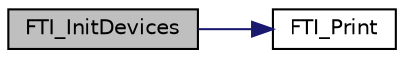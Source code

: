 digraph "FTI_InitDevices"
{
 // LATEX_PDF_SIZE
  edge [fontname="Helvetica",fontsize="10",labelfontname="Helvetica",labelfontsize="10"];
  node [fontname="Helvetica",fontsize="10",shape=record];
  rankdir="LR";
  Node1 [label="FTI_InitDevices",height=0.2,width=0.4,color="black", fillcolor="grey75", style="filled", fontcolor="black",tooltip="Allocates Host buffers which will be used for asynchronous communication with the GPU."];
  Node1 -> Node2 [color="midnightblue",fontsize="10",style="solid"];
  Node2 [label="FTI_Print",height=0.2,width=0.4,color="black", fillcolor="white", style="filled",URL="$api_8c.html#a691a9e560e92286bb5bc1b5cf2f7b199",tooltip="Prints FTI messages."];
}
